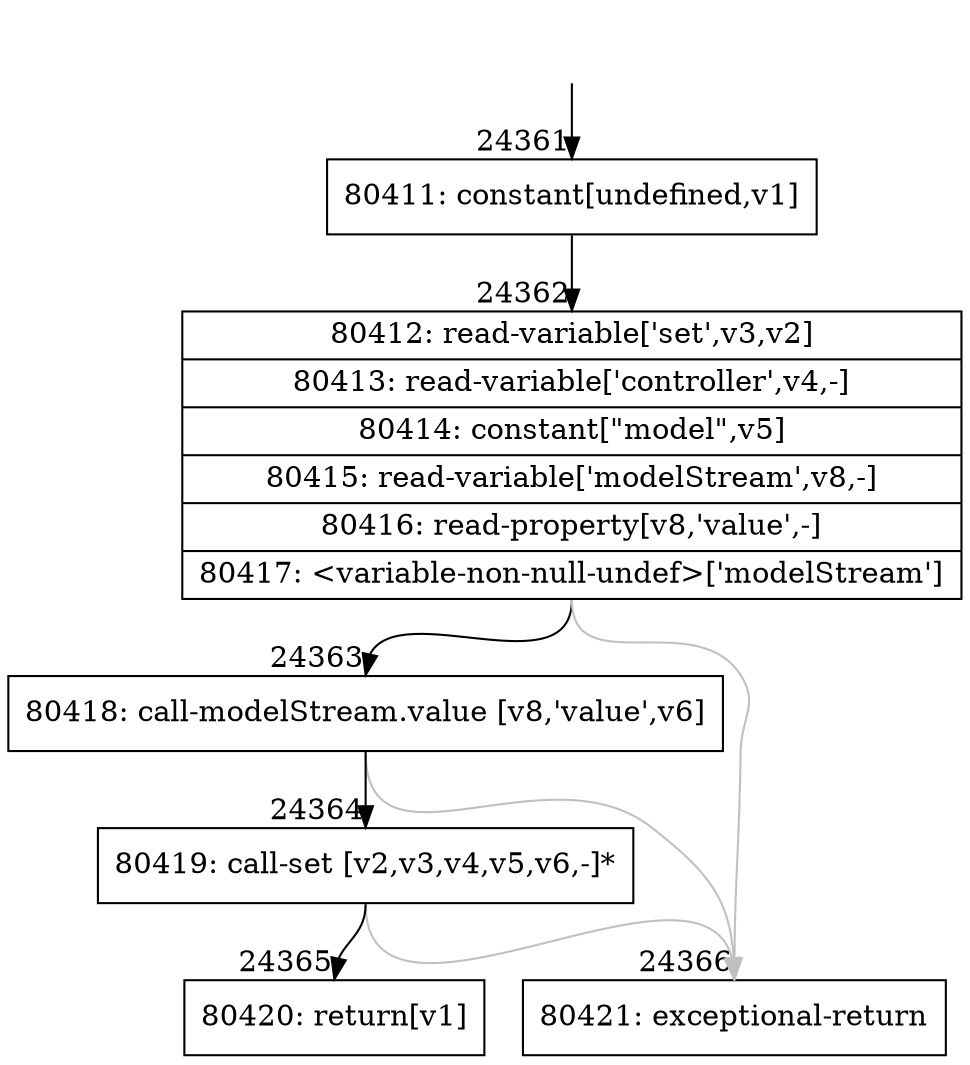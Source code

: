 digraph {
rankdir="TD"
BB_entry2131[shape=none,label=""];
BB_entry2131 -> BB24361 [tailport=s, headport=n, headlabel="    24361"]
BB24361 [shape=record label="{80411: constant[undefined,v1]}" ] 
BB24361 -> BB24362 [tailport=s, headport=n, headlabel="      24362"]
BB24362 [shape=record label="{80412: read-variable['set',v3,v2]|80413: read-variable['controller',v4,-]|80414: constant[\"model\",v5]|80415: read-variable['modelStream',v8,-]|80416: read-property[v8,'value',-]|80417: \<variable-non-null-undef\>['modelStream']}" ] 
BB24362 -> BB24363 [tailport=s, headport=n, headlabel="      24363"]
BB24362 -> BB24366 [tailport=s, headport=n, color=gray, headlabel="      24366"]
BB24363 [shape=record label="{80418: call-modelStream.value [v8,'value',v6]}" ] 
BB24363 -> BB24364 [tailport=s, headport=n, headlabel="      24364"]
BB24363 -> BB24366 [tailport=s, headport=n, color=gray]
BB24364 [shape=record label="{80419: call-set [v2,v3,v4,v5,v6,-]*}" ] 
BB24364 -> BB24365 [tailport=s, headport=n, headlabel="      24365"]
BB24364 -> BB24366 [tailport=s, headport=n, color=gray]
BB24365 [shape=record label="{80420: return[v1]}" ] 
BB24366 [shape=record label="{80421: exceptional-return}" ] 
//#$~ 45862
}
